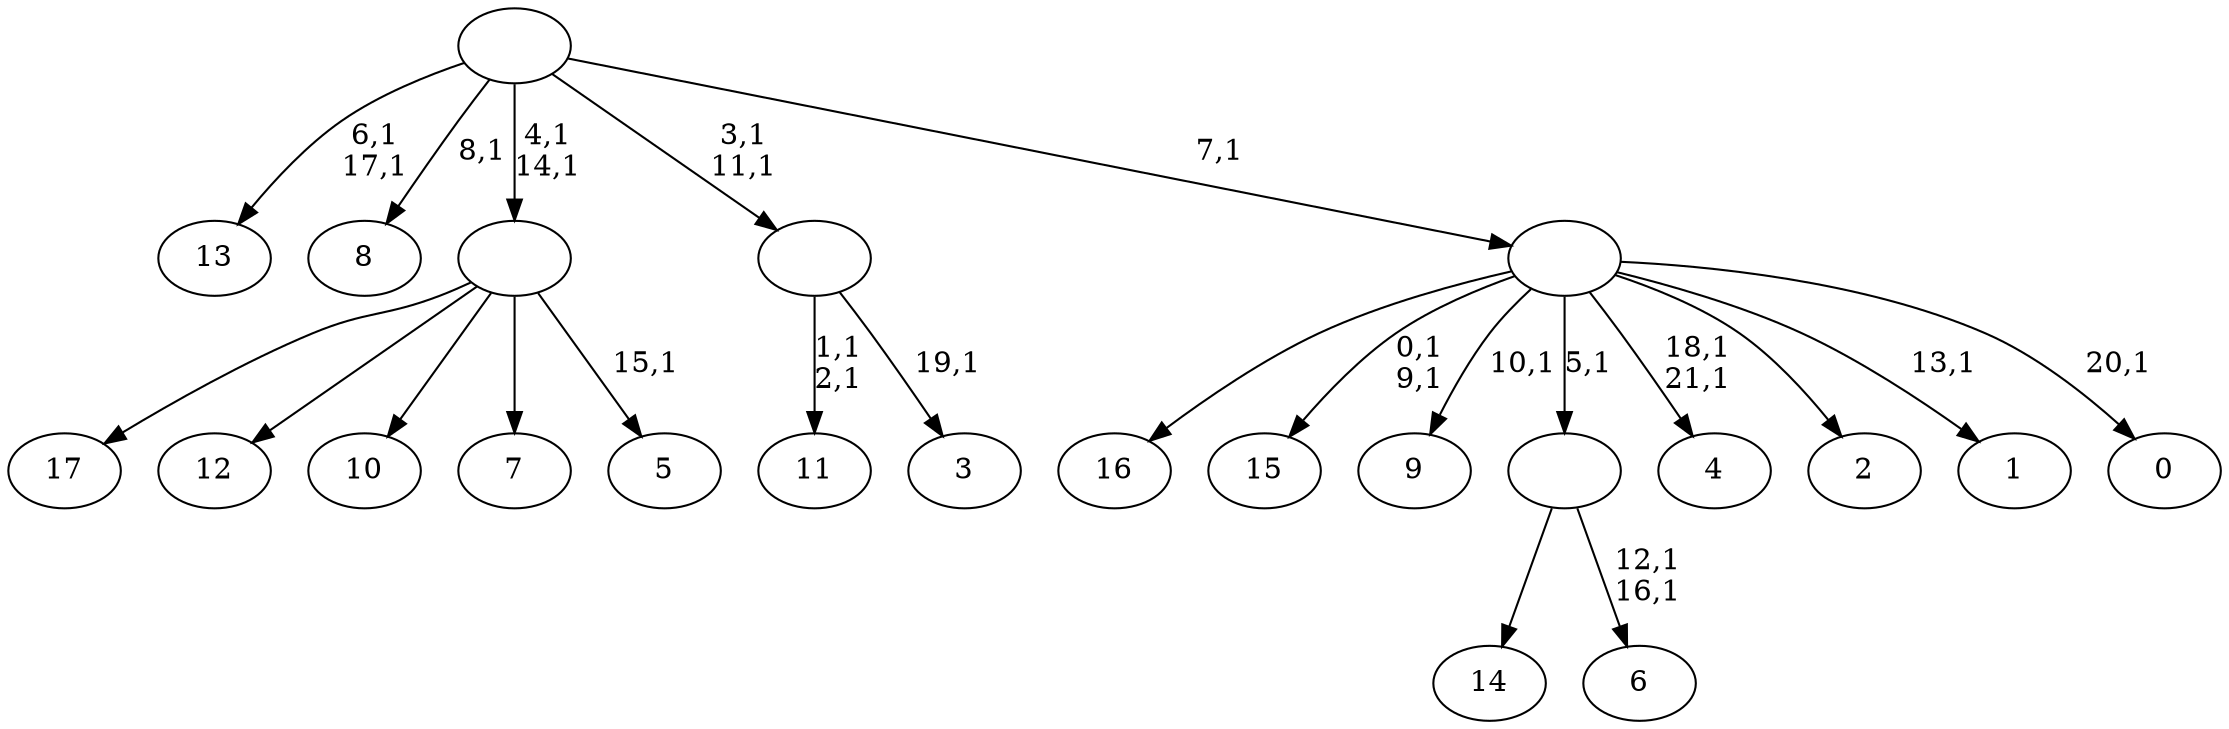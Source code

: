 digraph T {
	40 [label="17"]
	39 [label="16"]
	38 [label="15"]
	35 [label="14"]
	34 [label="13"]
	31 [label="12"]
	30 [label="11"]
	27 [label="10"]
	26 [label="9"]
	24 [label="8"]
	22 [label="7"]
	21 [label="6"]
	18 [label=""]
	17 [label="5"]
	15 [label=""]
	13 [label="4"]
	10 [label="3"]
	8 [label=""]
	6 [label="2"]
	5 [label="1"]
	3 [label="0"]
	1 [label=""]
	0 [label=""]
	18 -> 21 [label="12,1\n16,1"]
	18 -> 35 [label=""]
	15 -> 17 [label="15,1"]
	15 -> 40 [label=""]
	15 -> 31 [label=""]
	15 -> 27 [label=""]
	15 -> 22 [label=""]
	8 -> 10 [label="19,1"]
	8 -> 30 [label="1,1\n2,1"]
	1 -> 3 [label="20,1"]
	1 -> 5 [label="13,1"]
	1 -> 13 [label="18,1\n21,1"]
	1 -> 26 [label="10,1"]
	1 -> 38 [label="0,1\n9,1"]
	1 -> 39 [label=""]
	1 -> 18 [label="5,1"]
	1 -> 6 [label=""]
	0 -> 8 [label="3,1\n11,1"]
	0 -> 15 [label="4,1\n14,1"]
	0 -> 24 [label="8,1"]
	0 -> 34 [label="6,1\n17,1"]
	0 -> 1 [label="7,1"]
}
